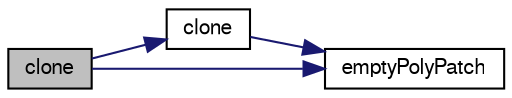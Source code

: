 digraph "clone"
{
  bgcolor="transparent";
  edge [fontname="FreeSans",fontsize="10",labelfontname="FreeSans",labelfontsize="10"];
  node [fontname="FreeSans",fontsize="10",shape=record];
  rankdir="LR";
  Node22 [label="clone",height=0.2,width=0.4,color="black", fillcolor="grey75", style="filled", fontcolor="black"];
  Node22 -> Node23 [color="midnightblue",fontsize="10",style="solid",fontname="FreeSans"];
  Node23 [label="clone",height=0.2,width=0.4,color="black",URL="$a27442.html#adbf8c0a436d777bd346c3ab2a4b087df",tooltip="Construct and return a clone, resetting the boundary mesh. "];
  Node23 -> Node24 [color="midnightblue",fontsize="10",style="solid",fontname="FreeSans"];
  Node24 [label="emptyPolyPatch",height=0.2,width=0.4,color="black",URL="$a27442.html#a1fb3cc6a80759201f2c144584ee34acd",tooltip="Construct from components. "];
  Node22 -> Node24 [color="midnightblue",fontsize="10",style="solid",fontname="FreeSans"];
}
